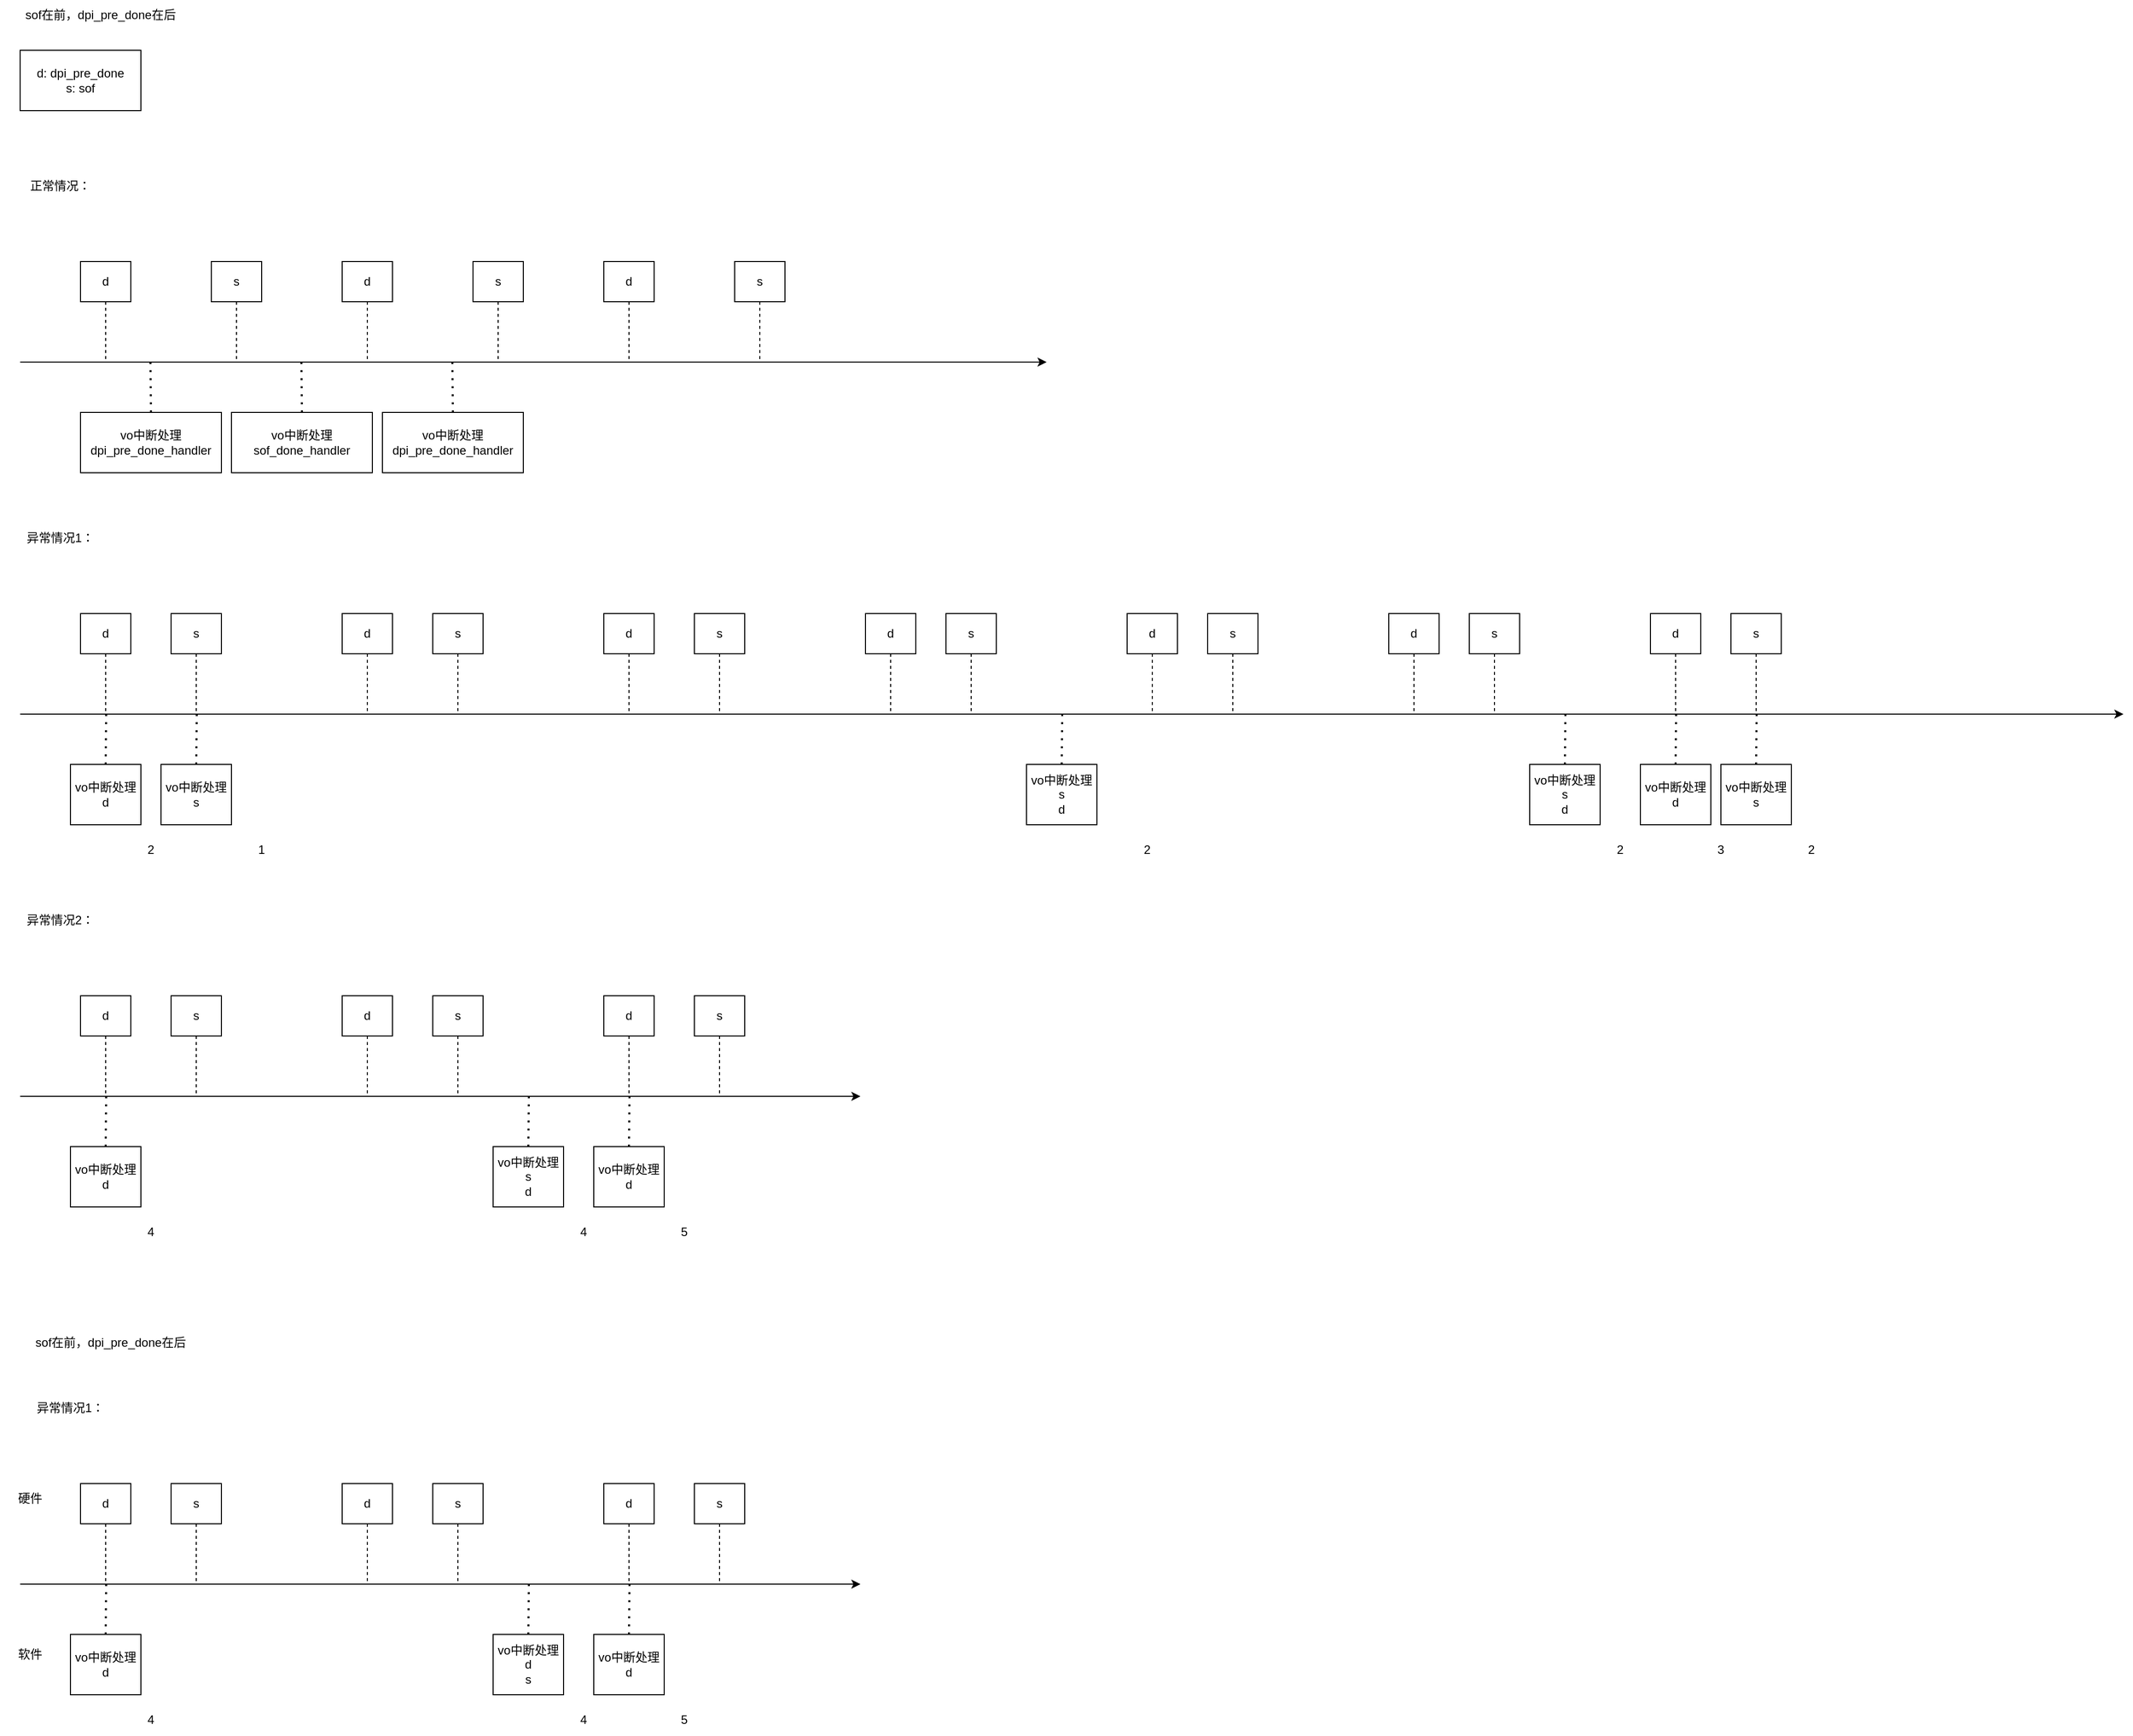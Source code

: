 <mxfile version="21.6.3" type="github">
  <diagram name="Page-1" id="ymnBsTnLx3Ux8fwU-xB4">
    <mxGraphModel dx="1354" dy="775" grid="1" gridSize="10" guides="1" tooltips="1" connect="1" arrows="1" fold="1" page="1" pageScale="1" pageWidth="850" pageHeight="1100" math="0" shadow="0">
      <root>
        <mxCell id="0" />
        <mxCell id="1" parent="0" />
        <mxCell id="bD8jC1XGivE6zrcXYBOk-2" value="d: dpi_pre_done&lt;br&gt;s: sof" style="rounded=0;whiteSpace=wrap;html=1;" vertex="1" parent="1">
          <mxGeometry x="20" y="70" width="120" height="60" as="geometry" />
        </mxCell>
        <mxCell id="bD8jC1XGivE6zrcXYBOk-3" value="" style="endArrow=classic;html=1;rounded=0;endFill=1;" edge="1" parent="1">
          <mxGeometry width="50" height="50" relative="1" as="geometry">
            <mxPoint x="20" y="380" as="sourcePoint" />
            <mxPoint x="1040" y="380" as="targetPoint" />
          </mxGeometry>
        </mxCell>
        <mxCell id="bD8jC1XGivE6zrcXYBOk-4" value="d" style="shape=umlLifeline;perimeter=lifelinePerimeter;whiteSpace=wrap;html=1;container=1;dropTarget=0;collapsible=0;recursiveResize=0;outlineConnect=0;portConstraint=eastwest;newEdgeStyle={&quot;edgeStyle&quot;:&quot;elbowEdgeStyle&quot;,&quot;elbow&quot;:&quot;vertical&quot;,&quot;curved&quot;:0,&quot;rounded&quot;:0};" vertex="1" parent="1">
          <mxGeometry x="80" y="280" width="50" height="100" as="geometry" />
        </mxCell>
        <mxCell id="bD8jC1XGivE6zrcXYBOk-5" value="s" style="shape=umlLifeline;perimeter=lifelinePerimeter;whiteSpace=wrap;html=1;container=1;dropTarget=0;collapsible=0;recursiveResize=0;outlineConnect=0;portConstraint=eastwest;newEdgeStyle={&quot;edgeStyle&quot;:&quot;elbowEdgeStyle&quot;,&quot;elbow&quot;:&quot;vertical&quot;,&quot;curved&quot;:0,&quot;rounded&quot;:0};" vertex="1" parent="1">
          <mxGeometry x="210" y="280" width="50" height="100" as="geometry" />
        </mxCell>
        <mxCell id="bD8jC1XGivE6zrcXYBOk-7" value="d" style="shape=umlLifeline;perimeter=lifelinePerimeter;whiteSpace=wrap;html=1;container=1;dropTarget=0;collapsible=0;recursiveResize=0;outlineConnect=0;portConstraint=eastwest;newEdgeStyle={&quot;edgeStyle&quot;:&quot;elbowEdgeStyle&quot;,&quot;elbow&quot;:&quot;vertical&quot;,&quot;curved&quot;:0,&quot;rounded&quot;:0};" vertex="1" parent="1">
          <mxGeometry x="340" y="280" width="50" height="100" as="geometry" />
        </mxCell>
        <mxCell id="bD8jC1XGivE6zrcXYBOk-9" value="s" style="shape=umlLifeline;perimeter=lifelinePerimeter;whiteSpace=wrap;html=1;container=1;dropTarget=0;collapsible=0;recursiveResize=0;outlineConnect=0;portConstraint=eastwest;newEdgeStyle={&quot;edgeStyle&quot;:&quot;elbowEdgeStyle&quot;,&quot;elbow&quot;:&quot;vertical&quot;,&quot;curved&quot;:0,&quot;rounded&quot;:0};" vertex="1" parent="1">
          <mxGeometry x="470" y="280" width="50" height="100" as="geometry" />
        </mxCell>
        <mxCell id="bD8jC1XGivE6zrcXYBOk-11" value="d" style="shape=umlLifeline;perimeter=lifelinePerimeter;whiteSpace=wrap;html=1;container=1;dropTarget=0;collapsible=0;recursiveResize=0;outlineConnect=0;portConstraint=eastwest;newEdgeStyle={&quot;edgeStyle&quot;:&quot;elbowEdgeStyle&quot;,&quot;elbow&quot;:&quot;vertical&quot;,&quot;curved&quot;:0,&quot;rounded&quot;:0};" vertex="1" parent="1">
          <mxGeometry x="600" y="280" width="50" height="100" as="geometry" />
        </mxCell>
        <mxCell id="bD8jC1XGivE6zrcXYBOk-13" value="s" style="shape=umlLifeline;perimeter=lifelinePerimeter;whiteSpace=wrap;html=1;container=1;dropTarget=0;collapsible=0;recursiveResize=0;outlineConnect=0;portConstraint=eastwest;newEdgeStyle={&quot;edgeStyle&quot;:&quot;elbowEdgeStyle&quot;,&quot;elbow&quot;:&quot;vertical&quot;,&quot;curved&quot;:0,&quot;rounded&quot;:0};" vertex="1" parent="1">
          <mxGeometry x="730" y="280" width="50" height="100" as="geometry" />
        </mxCell>
        <mxCell id="bD8jC1XGivE6zrcXYBOk-17" value="" style="endArrow=none;dashed=1;html=1;dashPattern=1 3;strokeWidth=2;rounded=0;exitX=0.5;exitY=0;exitDx=0;exitDy=0;" edge="1" parent="1" source="bD8jC1XGivE6zrcXYBOk-18">
          <mxGeometry width="50" height="50" relative="1" as="geometry">
            <mxPoint x="150" y="520" as="sourcePoint" />
            <mxPoint x="149.5" y="380" as="targetPoint" />
          </mxGeometry>
        </mxCell>
        <mxCell id="bD8jC1XGivE6zrcXYBOk-18" value="vo中断处理&lt;br&gt;dpi_pre_done_handler" style="rounded=0;whiteSpace=wrap;html=1;" vertex="1" parent="1">
          <mxGeometry x="80" y="430" width="140" height="60" as="geometry" />
        </mxCell>
        <mxCell id="bD8jC1XGivE6zrcXYBOk-19" value="" style="endArrow=none;dashed=1;html=1;dashPattern=1 3;strokeWidth=2;rounded=0;exitX=0.5;exitY=0;exitDx=0;exitDy=0;" edge="1" parent="1" source="bD8jC1XGivE6zrcXYBOk-20">
          <mxGeometry width="50" height="50" relative="1" as="geometry">
            <mxPoint x="300" y="520" as="sourcePoint" />
            <mxPoint x="299.5" y="380" as="targetPoint" />
          </mxGeometry>
        </mxCell>
        <mxCell id="bD8jC1XGivE6zrcXYBOk-20" value="vo中断处理&lt;br&gt;sof_done_handler" style="rounded=0;whiteSpace=wrap;html=1;" vertex="1" parent="1">
          <mxGeometry x="230" y="430" width="140" height="60" as="geometry" />
        </mxCell>
        <mxCell id="bD8jC1XGivE6zrcXYBOk-21" value="正常情况：" style="text;html=1;strokeColor=none;fillColor=none;align=center;verticalAlign=middle;whiteSpace=wrap;rounded=0;" vertex="1" parent="1">
          <mxGeometry x="20" y="190" width="80" height="30" as="geometry" />
        </mxCell>
        <mxCell id="bD8jC1XGivE6zrcXYBOk-22" value="" style="endArrow=none;dashed=1;html=1;dashPattern=1 3;strokeWidth=2;rounded=0;exitX=0.5;exitY=0;exitDx=0;exitDy=0;" edge="1" parent="1" source="bD8jC1XGivE6zrcXYBOk-23">
          <mxGeometry width="50" height="50" relative="1" as="geometry">
            <mxPoint x="450" y="520" as="sourcePoint" />
            <mxPoint x="449.5" y="380" as="targetPoint" />
          </mxGeometry>
        </mxCell>
        <mxCell id="bD8jC1XGivE6zrcXYBOk-23" value="vo中断处理&lt;br&gt;dpi_pre_done_handler" style="rounded=0;whiteSpace=wrap;html=1;" vertex="1" parent="1">
          <mxGeometry x="380" y="430" width="140" height="60" as="geometry" />
        </mxCell>
        <mxCell id="bD8jC1XGivE6zrcXYBOk-24" value="" style="endArrow=classic;html=1;rounded=0;endFill=1;" edge="1" parent="1">
          <mxGeometry width="50" height="50" relative="1" as="geometry">
            <mxPoint x="20" y="730" as="sourcePoint" />
            <mxPoint x="2110" y="730" as="targetPoint" />
          </mxGeometry>
        </mxCell>
        <mxCell id="bD8jC1XGivE6zrcXYBOk-25" value="d" style="shape=umlLifeline;perimeter=lifelinePerimeter;whiteSpace=wrap;html=1;container=1;dropTarget=0;collapsible=0;recursiveResize=0;outlineConnect=0;portConstraint=eastwest;newEdgeStyle={&quot;edgeStyle&quot;:&quot;elbowEdgeStyle&quot;,&quot;elbow&quot;:&quot;vertical&quot;,&quot;curved&quot;:0,&quot;rounded&quot;:0};" vertex="1" parent="1">
          <mxGeometry x="80" y="630" width="50" height="100" as="geometry" />
        </mxCell>
        <mxCell id="bD8jC1XGivE6zrcXYBOk-26" value="s" style="shape=umlLifeline;perimeter=lifelinePerimeter;whiteSpace=wrap;html=1;container=1;dropTarget=0;collapsible=0;recursiveResize=0;outlineConnect=0;portConstraint=eastwest;newEdgeStyle={&quot;edgeStyle&quot;:&quot;elbowEdgeStyle&quot;,&quot;elbow&quot;:&quot;vertical&quot;,&quot;curved&quot;:0,&quot;rounded&quot;:0};" vertex="1" parent="1">
          <mxGeometry x="170" y="630" width="50" height="100" as="geometry" />
        </mxCell>
        <mxCell id="bD8jC1XGivE6zrcXYBOk-27" value="d" style="shape=umlLifeline;perimeter=lifelinePerimeter;whiteSpace=wrap;html=1;container=1;dropTarget=0;collapsible=0;recursiveResize=0;outlineConnect=0;portConstraint=eastwest;newEdgeStyle={&quot;edgeStyle&quot;:&quot;elbowEdgeStyle&quot;,&quot;elbow&quot;:&quot;vertical&quot;,&quot;curved&quot;:0,&quot;rounded&quot;:0};" vertex="1" parent="1">
          <mxGeometry x="340" y="630" width="50" height="100" as="geometry" />
        </mxCell>
        <mxCell id="bD8jC1XGivE6zrcXYBOk-28" value="s" style="shape=umlLifeline;perimeter=lifelinePerimeter;whiteSpace=wrap;html=1;container=1;dropTarget=0;collapsible=0;recursiveResize=0;outlineConnect=0;portConstraint=eastwest;newEdgeStyle={&quot;edgeStyle&quot;:&quot;elbowEdgeStyle&quot;,&quot;elbow&quot;:&quot;vertical&quot;,&quot;curved&quot;:0,&quot;rounded&quot;:0};" vertex="1" parent="1">
          <mxGeometry x="430" y="630" width="50" height="100" as="geometry" />
        </mxCell>
        <mxCell id="bD8jC1XGivE6zrcXYBOk-29" value="d" style="shape=umlLifeline;perimeter=lifelinePerimeter;whiteSpace=wrap;html=1;container=1;dropTarget=0;collapsible=0;recursiveResize=0;outlineConnect=0;portConstraint=eastwest;newEdgeStyle={&quot;edgeStyle&quot;:&quot;elbowEdgeStyle&quot;,&quot;elbow&quot;:&quot;vertical&quot;,&quot;curved&quot;:0,&quot;rounded&quot;:0};" vertex="1" parent="1">
          <mxGeometry x="600" y="630" width="50" height="100" as="geometry" />
        </mxCell>
        <mxCell id="bD8jC1XGivE6zrcXYBOk-30" value="s" style="shape=umlLifeline;perimeter=lifelinePerimeter;whiteSpace=wrap;html=1;container=1;dropTarget=0;collapsible=0;recursiveResize=0;outlineConnect=0;portConstraint=eastwest;newEdgeStyle={&quot;edgeStyle&quot;:&quot;elbowEdgeStyle&quot;,&quot;elbow&quot;:&quot;vertical&quot;,&quot;curved&quot;:0,&quot;rounded&quot;:0};" vertex="1" parent="1">
          <mxGeometry x="690" y="630" width="50" height="100" as="geometry" />
        </mxCell>
        <mxCell id="bD8jC1XGivE6zrcXYBOk-31" value="" style="endArrow=none;dashed=1;html=1;dashPattern=1 3;strokeWidth=2;rounded=0;exitX=0.5;exitY=0;exitDx=0;exitDy=0;" edge="1" parent="1" source="bD8jC1XGivE6zrcXYBOk-32">
          <mxGeometry width="50" height="50" relative="1" as="geometry">
            <mxPoint x="106" y="870" as="sourcePoint" />
            <mxPoint x="105.5" y="730" as="targetPoint" />
          </mxGeometry>
        </mxCell>
        <mxCell id="bD8jC1XGivE6zrcXYBOk-32" value="vo中断处理&lt;br&gt;d" style="rounded=0;whiteSpace=wrap;html=1;" vertex="1" parent="1">
          <mxGeometry x="70" y="780" width="70" height="60" as="geometry" />
        </mxCell>
        <mxCell id="bD8jC1XGivE6zrcXYBOk-35" value="异常情况1：" style="text;html=1;strokeColor=none;fillColor=none;align=center;verticalAlign=middle;whiteSpace=wrap;rounded=0;" vertex="1" parent="1">
          <mxGeometry x="20" y="540" width="80" height="30" as="geometry" />
        </mxCell>
        <mxCell id="bD8jC1XGivE6zrcXYBOk-38" value="d" style="shape=umlLifeline;perimeter=lifelinePerimeter;whiteSpace=wrap;html=1;container=1;dropTarget=0;collapsible=0;recursiveResize=0;outlineConnect=0;portConstraint=eastwest;newEdgeStyle={&quot;edgeStyle&quot;:&quot;elbowEdgeStyle&quot;,&quot;elbow&quot;:&quot;vertical&quot;,&quot;curved&quot;:0,&quot;rounded&quot;:0};" vertex="1" parent="1">
          <mxGeometry x="860" y="630" width="50" height="100" as="geometry" />
        </mxCell>
        <mxCell id="bD8jC1XGivE6zrcXYBOk-40" value="s" style="shape=umlLifeline;perimeter=lifelinePerimeter;whiteSpace=wrap;html=1;container=1;dropTarget=0;collapsible=0;recursiveResize=0;outlineConnect=0;portConstraint=eastwest;newEdgeStyle={&quot;edgeStyle&quot;:&quot;elbowEdgeStyle&quot;,&quot;elbow&quot;:&quot;vertical&quot;,&quot;curved&quot;:0,&quot;rounded&quot;:0};" vertex="1" parent="1">
          <mxGeometry x="940" y="630" width="50" height="100" as="geometry" />
        </mxCell>
        <mxCell id="bD8jC1XGivE6zrcXYBOk-42" value="" style="endArrow=none;dashed=1;html=1;dashPattern=1 3;strokeWidth=2;rounded=0;exitX=0.5;exitY=0;exitDx=0;exitDy=0;" edge="1" parent="1" source="bD8jC1XGivE6zrcXYBOk-43">
          <mxGeometry width="50" height="50" relative="1" as="geometry">
            <mxPoint x="196" y="870" as="sourcePoint" />
            <mxPoint x="195.5" y="730" as="targetPoint" />
          </mxGeometry>
        </mxCell>
        <mxCell id="bD8jC1XGivE6zrcXYBOk-43" value="vo中断处理&lt;br&gt;s" style="rounded=0;whiteSpace=wrap;html=1;" vertex="1" parent="1">
          <mxGeometry x="160" y="780" width="70" height="60" as="geometry" />
        </mxCell>
        <mxCell id="bD8jC1XGivE6zrcXYBOk-44" value="" style="endArrow=none;dashed=1;html=1;dashPattern=1 3;strokeWidth=2;rounded=0;exitX=0.5;exitY=0;exitDx=0;exitDy=0;" edge="1" parent="1" source="bD8jC1XGivE6zrcXYBOk-45">
          <mxGeometry width="50" height="50" relative="1" as="geometry">
            <mxPoint x="1056" y="870" as="sourcePoint" />
            <mxPoint x="1055.5" y="730" as="targetPoint" />
          </mxGeometry>
        </mxCell>
        <mxCell id="bD8jC1XGivE6zrcXYBOk-45" value="vo中断处理&lt;br&gt;s&lt;br&gt;d" style="rounded=0;whiteSpace=wrap;html=1;" vertex="1" parent="1">
          <mxGeometry x="1020" y="780" width="70" height="60" as="geometry" />
        </mxCell>
        <mxCell id="bD8jC1XGivE6zrcXYBOk-46" value="d" style="shape=umlLifeline;perimeter=lifelinePerimeter;whiteSpace=wrap;html=1;container=1;dropTarget=0;collapsible=0;recursiveResize=0;outlineConnect=0;portConstraint=eastwest;newEdgeStyle={&quot;edgeStyle&quot;:&quot;elbowEdgeStyle&quot;,&quot;elbow&quot;:&quot;vertical&quot;,&quot;curved&quot;:0,&quot;rounded&quot;:0};" vertex="1" parent="1">
          <mxGeometry x="1120" y="630" width="50" height="100" as="geometry" />
        </mxCell>
        <mxCell id="bD8jC1XGivE6zrcXYBOk-47" value="s" style="shape=umlLifeline;perimeter=lifelinePerimeter;whiteSpace=wrap;html=1;container=1;dropTarget=0;collapsible=0;recursiveResize=0;outlineConnect=0;portConstraint=eastwest;newEdgeStyle={&quot;edgeStyle&quot;:&quot;elbowEdgeStyle&quot;,&quot;elbow&quot;:&quot;vertical&quot;,&quot;curved&quot;:0,&quot;rounded&quot;:0};" vertex="1" parent="1">
          <mxGeometry x="1200" y="630" width="50" height="100" as="geometry" />
        </mxCell>
        <mxCell id="bD8jC1XGivE6zrcXYBOk-48" value="d" style="shape=umlLifeline;perimeter=lifelinePerimeter;whiteSpace=wrap;html=1;container=1;dropTarget=0;collapsible=0;recursiveResize=0;outlineConnect=0;portConstraint=eastwest;newEdgeStyle={&quot;edgeStyle&quot;:&quot;elbowEdgeStyle&quot;,&quot;elbow&quot;:&quot;vertical&quot;,&quot;curved&quot;:0,&quot;rounded&quot;:0};" vertex="1" parent="1">
          <mxGeometry x="1640" y="630" width="50" height="100" as="geometry" />
        </mxCell>
        <mxCell id="bD8jC1XGivE6zrcXYBOk-49" value="s" style="shape=umlLifeline;perimeter=lifelinePerimeter;whiteSpace=wrap;html=1;container=1;dropTarget=0;collapsible=0;recursiveResize=0;outlineConnect=0;portConstraint=eastwest;newEdgeStyle={&quot;edgeStyle&quot;:&quot;elbowEdgeStyle&quot;,&quot;elbow&quot;:&quot;vertical&quot;,&quot;curved&quot;:0,&quot;rounded&quot;:0};" vertex="1" parent="1">
          <mxGeometry x="1720" y="630" width="50" height="100" as="geometry" />
        </mxCell>
        <mxCell id="bD8jC1XGivE6zrcXYBOk-50" value="" style="endArrow=none;dashed=1;html=1;dashPattern=1 3;strokeWidth=2;rounded=0;exitX=0.5;exitY=0;exitDx=0;exitDy=0;" edge="1" parent="1" source="bD8jC1XGivE6zrcXYBOk-51">
          <mxGeometry width="50" height="50" relative="1" as="geometry">
            <mxPoint x="1746" y="870" as="sourcePoint" />
            <mxPoint x="1745.5" y="730" as="targetPoint" />
          </mxGeometry>
        </mxCell>
        <mxCell id="bD8jC1XGivE6zrcXYBOk-51" value="vo中断处理&lt;br&gt;s" style="rounded=0;whiteSpace=wrap;html=1;" vertex="1" parent="1">
          <mxGeometry x="1710" y="780" width="70" height="60" as="geometry" />
        </mxCell>
        <mxCell id="bD8jC1XGivE6zrcXYBOk-52" value="" style="endArrow=none;dashed=1;html=1;dashPattern=1 3;strokeWidth=2;rounded=0;exitX=0.5;exitY=0;exitDx=0;exitDy=0;" edge="1" parent="1" source="bD8jC1XGivE6zrcXYBOk-53">
          <mxGeometry width="50" height="50" relative="1" as="geometry">
            <mxPoint x="1666" y="870" as="sourcePoint" />
            <mxPoint x="1665.5" y="730" as="targetPoint" />
          </mxGeometry>
        </mxCell>
        <mxCell id="bD8jC1XGivE6zrcXYBOk-53" value="vo中断处理&lt;br&gt;d" style="rounded=0;whiteSpace=wrap;html=1;" vertex="1" parent="1">
          <mxGeometry x="1630" y="780" width="70" height="60" as="geometry" />
        </mxCell>
        <mxCell id="bD8jC1XGivE6zrcXYBOk-54" value="" style="endArrow=none;dashed=1;html=1;dashPattern=1 3;strokeWidth=2;rounded=0;exitX=0.5;exitY=0;exitDx=0;exitDy=0;" edge="1" parent="1" source="bD8jC1XGivE6zrcXYBOk-55">
          <mxGeometry width="50" height="50" relative="1" as="geometry">
            <mxPoint x="1556" y="870" as="sourcePoint" />
            <mxPoint x="1555.5" y="730" as="targetPoint" />
          </mxGeometry>
        </mxCell>
        <mxCell id="bD8jC1XGivE6zrcXYBOk-55" value="vo中断处理&lt;br&gt;s&lt;br&gt;d" style="rounded=0;whiteSpace=wrap;html=1;" vertex="1" parent="1">
          <mxGeometry x="1520" y="780" width="70" height="60" as="geometry" />
        </mxCell>
        <mxCell id="bD8jC1XGivE6zrcXYBOk-56" value="d" style="shape=umlLifeline;perimeter=lifelinePerimeter;whiteSpace=wrap;html=1;container=1;dropTarget=0;collapsible=0;recursiveResize=0;outlineConnect=0;portConstraint=eastwest;newEdgeStyle={&quot;edgeStyle&quot;:&quot;elbowEdgeStyle&quot;,&quot;elbow&quot;:&quot;vertical&quot;,&quot;curved&quot;:0,&quot;rounded&quot;:0};" vertex="1" parent="1">
          <mxGeometry x="1380" y="630" width="50" height="100" as="geometry" />
        </mxCell>
        <mxCell id="bD8jC1XGivE6zrcXYBOk-57" value="s" style="shape=umlLifeline;perimeter=lifelinePerimeter;whiteSpace=wrap;html=1;container=1;dropTarget=0;collapsible=0;recursiveResize=0;outlineConnect=0;portConstraint=eastwest;newEdgeStyle={&quot;edgeStyle&quot;:&quot;elbowEdgeStyle&quot;,&quot;elbow&quot;:&quot;vertical&quot;,&quot;curved&quot;:0,&quot;rounded&quot;:0};" vertex="1" parent="1">
          <mxGeometry x="1460" y="630" width="50" height="100" as="geometry" />
        </mxCell>
        <mxCell id="bD8jC1XGivE6zrcXYBOk-58" value="2" style="text;html=1;strokeColor=none;fillColor=none;align=center;verticalAlign=middle;whiteSpace=wrap;rounded=0;fontSize=12;fontFamily=Helvetica;fontColor=default;" vertex="1" parent="1">
          <mxGeometry x="120" y="850" width="60" height="30" as="geometry" />
        </mxCell>
        <mxCell id="bD8jC1XGivE6zrcXYBOk-59" value="1" style="text;html=1;strokeColor=none;fillColor=none;align=center;verticalAlign=middle;whiteSpace=wrap;rounded=0;fontSize=12;fontFamily=Helvetica;fontColor=default;" vertex="1" parent="1">
          <mxGeometry x="230" y="850" width="60" height="30" as="geometry" />
        </mxCell>
        <mxCell id="bD8jC1XGivE6zrcXYBOk-60" value="2" style="text;html=1;strokeColor=none;fillColor=none;align=center;verticalAlign=middle;whiteSpace=wrap;rounded=0;fontSize=12;fontFamily=Helvetica;fontColor=default;" vertex="1" parent="1">
          <mxGeometry x="1110" y="850" width="60" height="30" as="geometry" />
        </mxCell>
        <mxCell id="bD8jC1XGivE6zrcXYBOk-63" value="2" style="text;html=1;strokeColor=none;fillColor=none;align=center;verticalAlign=middle;whiteSpace=wrap;rounded=0;fontSize=12;fontFamily=Helvetica;fontColor=default;" vertex="1" parent="1">
          <mxGeometry x="1580" y="850" width="60" height="30" as="geometry" />
        </mxCell>
        <mxCell id="bD8jC1XGivE6zrcXYBOk-64" value="3" style="text;html=1;strokeColor=none;fillColor=none;align=center;verticalAlign=middle;whiteSpace=wrap;rounded=0;fontSize=12;fontFamily=Helvetica;fontColor=default;" vertex="1" parent="1">
          <mxGeometry x="1680" y="850" width="60" height="30" as="geometry" />
        </mxCell>
        <mxCell id="bD8jC1XGivE6zrcXYBOk-65" value="2" style="text;html=1;strokeColor=none;fillColor=none;align=center;verticalAlign=middle;whiteSpace=wrap;rounded=0;fontSize=12;fontFamily=Helvetica;fontColor=default;" vertex="1" parent="1">
          <mxGeometry x="1770" y="850" width="60" height="30" as="geometry" />
        </mxCell>
        <mxCell id="bD8jC1XGivE6zrcXYBOk-66" value="" style="endArrow=classic;html=1;rounded=0;endFill=1;" edge="1" parent="1">
          <mxGeometry width="50" height="50" relative="1" as="geometry">
            <mxPoint x="20" y="1110" as="sourcePoint" />
            <mxPoint x="855" y="1110" as="targetPoint" />
          </mxGeometry>
        </mxCell>
        <mxCell id="bD8jC1XGivE6zrcXYBOk-67" value="d" style="shape=umlLifeline;perimeter=lifelinePerimeter;whiteSpace=wrap;html=1;container=1;dropTarget=0;collapsible=0;recursiveResize=0;outlineConnect=0;portConstraint=eastwest;newEdgeStyle={&quot;edgeStyle&quot;:&quot;elbowEdgeStyle&quot;,&quot;elbow&quot;:&quot;vertical&quot;,&quot;curved&quot;:0,&quot;rounded&quot;:0};" vertex="1" parent="1">
          <mxGeometry x="80" y="1010" width="50" height="100" as="geometry" />
        </mxCell>
        <mxCell id="bD8jC1XGivE6zrcXYBOk-68" value="s" style="shape=umlLifeline;perimeter=lifelinePerimeter;whiteSpace=wrap;html=1;container=1;dropTarget=0;collapsible=0;recursiveResize=0;outlineConnect=0;portConstraint=eastwest;newEdgeStyle={&quot;edgeStyle&quot;:&quot;elbowEdgeStyle&quot;,&quot;elbow&quot;:&quot;vertical&quot;,&quot;curved&quot;:0,&quot;rounded&quot;:0};" vertex="1" parent="1">
          <mxGeometry x="170" y="1010" width="50" height="100" as="geometry" />
        </mxCell>
        <mxCell id="bD8jC1XGivE6zrcXYBOk-69" value="d" style="shape=umlLifeline;perimeter=lifelinePerimeter;whiteSpace=wrap;html=1;container=1;dropTarget=0;collapsible=0;recursiveResize=0;outlineConnect=0;portConstraint=eastwest;newEdgeStyle={&quot;edgeStyle&quot;:&quot;elbowEdgeStyle&quot;,&quot;elbow&quot;:&quot;vertical&quot;,&quot;curved&quot;:0,&quot;rounded&quot;:0};" vertex="1" parent="1">
          <mxGeometry x="340" y="1010" width="50" height="100" as="geometry" />
        </mxCell>
        <mxCell id="bD8jC1XGivE6zrcXYBOk-70" value="s" style="shape=umlLifeline;perimeter=lifelinePerimeter;whiteSpace=wrap;html=1;container=1;dropTarget=0;collapsible=0;recursiveResize=0;outlineConnect=0;portConstraint=eastwest;newEdgeStyle={&quot;edgeStyle&quot;:&quot;elbowEdgeStyle&quot;,&quot;elbow&quot;:&quot;vertical&quot;,&quot;curved&quot;:0,&quot;rounded&quot;:0};" vertex="1" parent="1">
          <mxGeometry x="430" y="1010" width="50" height="100" as="geometry" />
        </mxCell>
        <mxCell id="bD8jC1XGivE6zrcXYBOk-71" value="d" style="shape=umlLifeline;perimeter=lifelinePerimeter;whiteSpace=wrap;html=1;container=1;dropTarget=0;collapsible=0;recursiveResize=0;outlineConnect=0;portConstraint=eastwest;newEdgeStyle={&quot;edgeStyle&quot;:&quot;elbowEdgeStyle&quot;,&quot;elbow&quot;:&quot;vertical&quot;,&quot;curved&quot;:0,&quot;rounded&quot;:0};" vertex="1" parent="1">
          <mxGeometry x="600" y="1010" width="50" height="100" as="geometry" />
        </mxCell>
        <mxCell id="bD8jC1XGivE6zrcXYBOk-72" value="s" style="shape=umlLifeline;perimeter=lifelinePerimeter;whiteSpace=wrap;html=1;container=1;dropTarget=0;collapsible=0;recursiveResize=0;outlineConnect=0;portConstraint=eastwest;newEdgeStyle={&quot;edgeStyle&quot;:&quot;elbowEdgeStyle&quot;,&quot;elbow&quot;:&quot;vertical&quot;,&quot;curved&quot;:0,&quot;rounded&quot;:0};" vertex="1" parent="1">
          <mxGeometry x="690" y="1010" width="50" height="100" as="geometry" />
        </mxCell>
        <mxCell id="bD8jC1XGivE6zrcXYBOk-73" value="" style="endArrow=none;dashed=1;html=1;dashPattern=1 3;strokeWidth=2;rounded=0;exitX=0.5;exitY=0;exitDx=0;exitDy=0;" edge="1" parent="1" source="bD8jC1XGivE6zrcXYBOk-74">
          <mxGeometry width="50" height="50" relative="1" as="geometry">
            <mxPoint x="106" y="1250" as="sourcePoint" />
            <mxPoint x="105.5" y="1110" as="targetPoint" />
          </mxGeometry>
        </mxCell>
        <mxCell id="bD8jC1XGivE6zrcXYBOk-74" value="vo中断处理&lt;br&gt;d" style="rounded=0;whiteSpace=wrap;html=1;" vertex="1" parent="1">
          <mxGeometry x="70" y="1160" width="70" height="60" as="geometry" />
        </mxCell>
        <mxCell id="bD8jC1XGivE6zrcXYBOk-75" value="异常情况2：" style="text;html=1;strokeColor=none;fillColor=none;align=center;verticalAlign=middle;whiteSpace=wrap;rounded=0;" vertex="1" parent="1">
          <mxGeometry x="20" y="920" width="80" height="30" as="geometry" />
        </mxCell>
        <mxCell id="bD8jC1XGivE6zrcXYBOk-80" value="" style="endArrow=none;dashed=1;html=1;dashPattern=1 3;strokeWidth=2;rounded=0;exitX=0.5;exitY=0;exitDx=0;exitDy=0;" edge="1" parent="1" source="bD8jC1XGivE6zrcXYBOk-81">
          <mxGeometry width="50" height="50" relative="1" as="geometry">
            <mxPoint x="526" y="1250" as="sourcePoint" />
            <mxPoint x="525.5" y="1110" as="targetPoint" />
          </mxGeometry>
        </mxCell>
        <mxCell id="bD8jC1XGivE6zrcXYBOk-81" value="vo中断处理&lt;br&gt;s&lt;br&gt;d" style="rounded=0;whiteSpace=wrap;html=1;" vertex="1" parent="1">
          <mxGeometry x="490" y="1160" width="70" height="60" as="geometry" />
        </mxCell>
        <mxCell id="bD8jC1XGivE6zrcXYBOk-94" value="4" style="text;html=1;strokeColor=none;fillColor=none;align=center;verticalAlign=middle;whiteSpace=wrap;rounded=0;fontSize=12;fontFamily=Helvetica;fontColor=default;" vertex="1" parent="1">
          <mxGeometry x="120" y="1230" width="60" height="30" as="geometry" />
        </mxCell>
        <mxCell id="bD8jC1XGivE6zrcXYBOk-100" value="4" style="text;html=1;strokeColor=none;fillColor=none;align=center;verticalAlign=middle;whiteSpace=wrap;rounded=0;fontSize=12;fontFamily=Helvetica;fontColor=default;" vertex="1" parent="1">
          <mxGeometry x="550" y="1230" width="60" height="30" as="geometry" />
        </mxCell>
        <mxCell id="bD8jC1XGivE6zrcXYBOk-101" value="" style="endArrow=none;dashed=1;html=1;dashPattern=1 3;strokeWidth=2;rounded=0;exitX=0.5;exitY=0;exitDx=0;exitDy=0;" edge="1" parent="1" source="bD8jC1XGivE6zrcXYBOk-102">
          <mxGeometry width="50" height="50" relative="1" as="geometry">
            <mxPoint x="626" y="1250" as="sourcePoint" />
            <mxPoint x="625.5" y="1110" as="targetPoint" />
          </mxGeometry>
        </mxCell>
        <mxCell id="bD8jC1XGivE6zrcXYBOk-102" value="vo中断处理&lt;br&gt;d" style="rounded=0;whiteSpace=wrap;html=1;" vertex="1" parent="1">
          <mxGeometry x="590" y="1160" width="70" height="60" as="geometry" />
        </mxCell>
        <mxCell id="bD8jC1XGivE6zrcXYBOk-103" value="5" style="text;html=1;strokeColor=none;fillColor=none;align=center;verticalAlign=middle;whiteSpace=wrap;rounded=0;fontSize=12;fontFamily=Helvetica;fontColor=default;" vertex="1" parent="1">
          <mxGeometry x="650" y="1230" width="60" height="30" as="geometry" />
        </mxCell>
        <mxCell id="bD8jC1XGivE6zrcXYBOk-104" value="sof在前，dpi_pre_done在后" style="text;html=1;strokeColor=none;fillColor=none;align=center;verticalAlign=middle;whiteSpace=wrap;rounded=0;fontSize=12;fontFamily=Helvetica;fontColor=default;" vertex="1" parent="1">
          <mxGeometry x="10" y="20" width="180" height="30" as="geometry" />
        </mxCell>
        <mxCell id="bD8jC1XGivE6zrcXYBOk-106" value="" style="endArrow=classic;html=1;rounded=0;endFill=1;" edge="1" parent="1">
          <mxGeometry width="50" height="50" relative="1" as="geometry">
            <mxPoint x="20" y="1595" as="sourcePoint" />
            <mxPoint x="855" y="1595" as="targetPoint" />
          </mxGeometry>
        </mxCell>
        <mxCell id="bD8jC1XGivE6zrcXYBOk-107" value="d" style="shape=umlLifeline;perimeter=lifelinePerimeter;whiteSpace=wrap;html=1;container=1;dropTarget=0;collapsible=0;recursiveResize=0;outlineConnect=0;portConstraint=eastwest;newEdgeStyle={&quot;edgeStyle&quot;:&quot;elbowEdgeStyle&quot;,&quot;elbow&quot;:&quot;vertical&quot;,&quot;curved&quot;:0,&quot;rounded&quot;:0};" vertex="1" parent="1">
          <mxGeometry x="80" y="1495" width="50" height="100" as="geometry" />
        </mxCell>
        <mxCell id="bD8jC1XGivE6zrcXYBOk-108" value="s" style="shape=umlLifeline;perimeter=lifelinePerimeter;whiteSpace=wrap;html=1;container=1;dropTarget=0;collapsible=0;recursiveResize=0;outlineConnect=0;portConstraint=eastwest;newEdgeStyle={&quot;edgeStyle&quot;:&quot;elbowEdgeStyle&quot;,&quot;elbow&quot;:&quot;vertical&quot;,&quot;curved&quot;:0,&quot;rounded&quot;:0};" vertex="1" parent="1">
          <mxGeometry x="170" y="1495" width="50" height="100" as="geometry" />
        </mxCell>
        <mxCell id="bD8jC1XGivE6zrcXYBOk-109" value="d" style="shape=umlLifeline;perimeter=lifelinePerimeter;whiteSpace=wrap;html=1;container=1;dropTarget=0;collapsible=0;recursiveResize=0;outlineConnect=0;portConstraint=eastwest;newEdgeStyle={&quot;edgeStyle&quot;:&quot;elbowEdgeStyle&quot;,&quot;elbow&quot;:&quot;vertical&quot;,&quot;curved&quot;:0,&quot;rounded&quot;:0};" vertex="1" parent="1">
          <mxGeometry x="340" y="1495" width="50" height="100" as="geometry" />
        </mxCell>
        <mxCell id="bD8jC1XGivE6zrcXYBOk-110" value="s" style="shape=umlLifeline;perimeter=lifelinePerimeter;whiteSpace=wrap;html=1;container=1;dropTarget=0;collapsible=0;recursiveResize=0;outlineConnect=0;portConstraint=eastwest;newEdgeStyle={&quot;edgeStyle&quot;:&quot;elbowEdgeStyle&quot;,&quot;elbow&quot;:&quot;vertical&quot;,&quot;curved&quot;:0,&quot;rounded&quot;:0};" vertex="1" parent="1">
          <mxGeometry x="430" y="1495" width="50" height="100" as="geometry" />
        </mxCell>
        <mxCell id="bD8jC1XGivE6zrcXYBOk-111" value="d" style="shape=umlLifeline;perimeter=lifelinePerimeter;whiteSpace=wrap;html=1;container=1;dropTarget=0;collapsible=0;recursiveResize=0;outlineConnect=0;portConstraint=eastwest;newEdgeStyle={&quot;edgeStyle&quot;:&quot;elbowEdgeStyle&quot;,&quot;elbow&quot;:&quot;vertical&quot;,&quot;curved&quot;:0,&quot;rounded&quot;:0};" vertex="1" parent="1">
          <mxGeometry x="600" y="1495" width="50" height="100" as="geometry" />
        </mxCell>
        <mxCell id="bD8jC1XGivE6zrcXYBOk-112" value="s" style="shape=umlLifeline;perimeter=lifelinePerimeter;whiteSpace=wrap;html=1;container=1;dropTarget=0;collapsible=0;recursiveResize=0;outlineConnect=0;portConstraint=eastwest;newEdgeStyle={&quot;edgeStyle&quot;:&quot;elbowEdgeStyle&quot;,&quot;elbow&quot;:&quot;vertical&quot;,&quot;curved&quot;:0,&quot;rounded&quot;:0};" vertex="1" parent="1">
          <mxGeometry x="690" y="1495" width="50" height="100" as="geometry" />
        </mxCell>
        <mxCell id="bD8jC1XGivE6zrcXYBOk-113" value="" style="endArrow=none;dashed=1;html=1;dashPattern=1 3;strokeWidth=2;rounded=0;exitX=0.5;exitY=0;exitDx=0;exitDy=0;" edge="1" parent="1" source="bD8jC1XGivE6zrcXYBOk-114">
          <mxGeometry width="50" height="50" relative="1" as="geometry">
            <mxPoint x="106" y="1735" as="sourcePoint" />
            <mxPoint x="105.5" y="1595" as="targetPoint" />
          </mxGeometry>
        </mxCell>
        <mxCell id="bD8jC1XGivE6zrcXYBOk-114" value="vo中断处理&lt;br&gt;d" style="rounded=0;whiteSpace=wrap;html=1;" vertex="1" parent="1">
          <mxGeometry x="70" y="1645" width="70" height="60" as="geometry" />
        </mxCell>
        <mxCell id="bD8jC1XGivE6zrcXYBOk-115" value="异常情况1：" style="text;html=1;strokeColor=none;fillColor=none;align=center;verticalAlign=middle;whiteSpace=wrap;rounded=0;" vertex="1" parent="1">
          <mxGeometry x="20" y="1405" width="100" height="30" as="geometry" />
        </mxCell>
        <mxCell id="bD8jC1XGivE6zrcXYBOk-116" value="" style="endArrow=none;dashed=1;html=1;dashPattern=1 3;strokeWidth=2;rounded=0;exitX=0.5;exitY=0;exitDx=0;exitDy=0;" edge="1" parent="1" source="bD8jC1XGivE6zrcXYBOk-117">
          <mxGeometry width="50" height="50" relative="1" as="geometry">
            <mxPoint x="526" y="1735" as="sourcePoint" />
            <mxPoint x="525.5" y="1595" as="targetPoint" />
          </mxGeometry>
        </mxCell>
        <mxCell id="bD8jC1XGivE6zrcXYBOk-117" value="vo中断处理&lt;br&gt;d&lt;br&gt;s" style="rounded=0;whiteSpace=wrap;html=1;" vertex="1" parent="1">
          <mxGeometry x="490" y="1645" width="70" height="60" as="geometry" />
        </mxCell>
        <mxCell id="bD8jC1XGivE6zrcXYBOk-118" value="4" style="text;html=1;strokeColor=none;fillColor=none;align=center;verticalAlign=middle;whiteSpace=wrap;rounded=0;fontSize=12;fontFamily=Helvetica;fontColor=default;" vertex="1" parent="1">
          <mxGeometry x="120" y="1715" width="60" height="30" as="geometry" />
        </mxCell>
        <mxCell id="bD8jC1XGivE6zrcXYBOk-119" value="4" style="text;html=1;strokeColor=none;fillColor=none;align=center;verticalAlign=middle;whiteSpace=wrap;rounded=0;fontSize=12;fontFamily=Helvetica;fontColor=default;" vertex="1" parent="1">
          <mxGeometry x="550" y="1715" width="60" height="30" as="geometry" />
        </mxCell>
        <mxCell id="bD8jC1XGivE6zrcXYBOk-120" value="" style="endArrow=none;dashed=1;html=1;dashPattern=1 3;strokeWidth=2;rounded=0;exitX=0.5;exitY=0;exitDx=0;exitDy=0;" edge="1" parent="1" source="bD8jC1XGivE6zrcXYBOk-121">
          <mxGeometry width="50" height="50" relative="1" as="geometry">
            <mxPoint x="626" y="1735" as="sourcePoint" />
            <mxPoint x="625.5" y="1595" as="targetPoint" />
          </mxGeometry>
        </mxCell>
        <mxCell id="bD8jC1XGivE6zrcXYBOk-121" value="vo中断处理&lt;br style=&quot;border-color: var(--border-color);&quot;&gt;d" style="rounded=0;whiteSpace=wrap;html=1;" vertex="1" parent="1">
          <mxGeometry x="590" y="1645" width="70" height="60" as="geometry" />
        </mxCell>
        <mxCell id="bD8jC1XGivE6zrcXYBOk-122" value="5" style="text;html=1;strokeColor=none;fillColor=none;align=center;verticalAlign=middle;whiteSpace=wrap;rounded=0;fontSize=12;fontFamily=Helvetica;fontColor=default;" vertex="1" parent="1">
          <mxGeometry x="650" y="1715" width="60" height="30" as="geometry" />
        </mxCell>
        <mxCell id="bD8jC1XGivE6zrcXYBOk-123" value="sof在前，dpi_pre_done在后" style="text;html=1;strokeColor=none;fillColor=none;align=center;verticalAlign=middle;whiteSpace=wrap;rounded=0;fontSize=12;fontFamily=Helvetica;fontColor=default;" vertex="1" parent="1">
          <mxGeometry x="20" y="1340" width="180" height="30" as="geometry" />
        </mxCell>
        <mxCell id="bD8jC1XGivE6zrcXYBOk-124" value="硬件" style="text;html=1;strokeColor=none;fillColor=none;align=center;verticalAlign=middle;whiteSpace=wrap;rounded=0;fontSize=12;fontFamily=Helvetica;fontColor=default;" vertex="1" parent="1">
          <mxGeometry y="1495" width="60" height="30" as="geometry" />
        </mxCell>
        <mxCell id="bD8jC1XGivE6zrcXYBOk-125" value="软件" style="text;html=1;strokeColor=none;fillColor=none;align=center;verticalAlign=middle;whiteSpace=wrap;rounded=0;fontSize=12;fontFamily=Helvetica;fontColor=default;" vertex="1" parent="1">
          <mxGeometry y="1650" width="60" height="30" as="geometry" />
        </mxCell>
      </root>
    </mxGraphModel>
  </diagram>
</mxfile>
